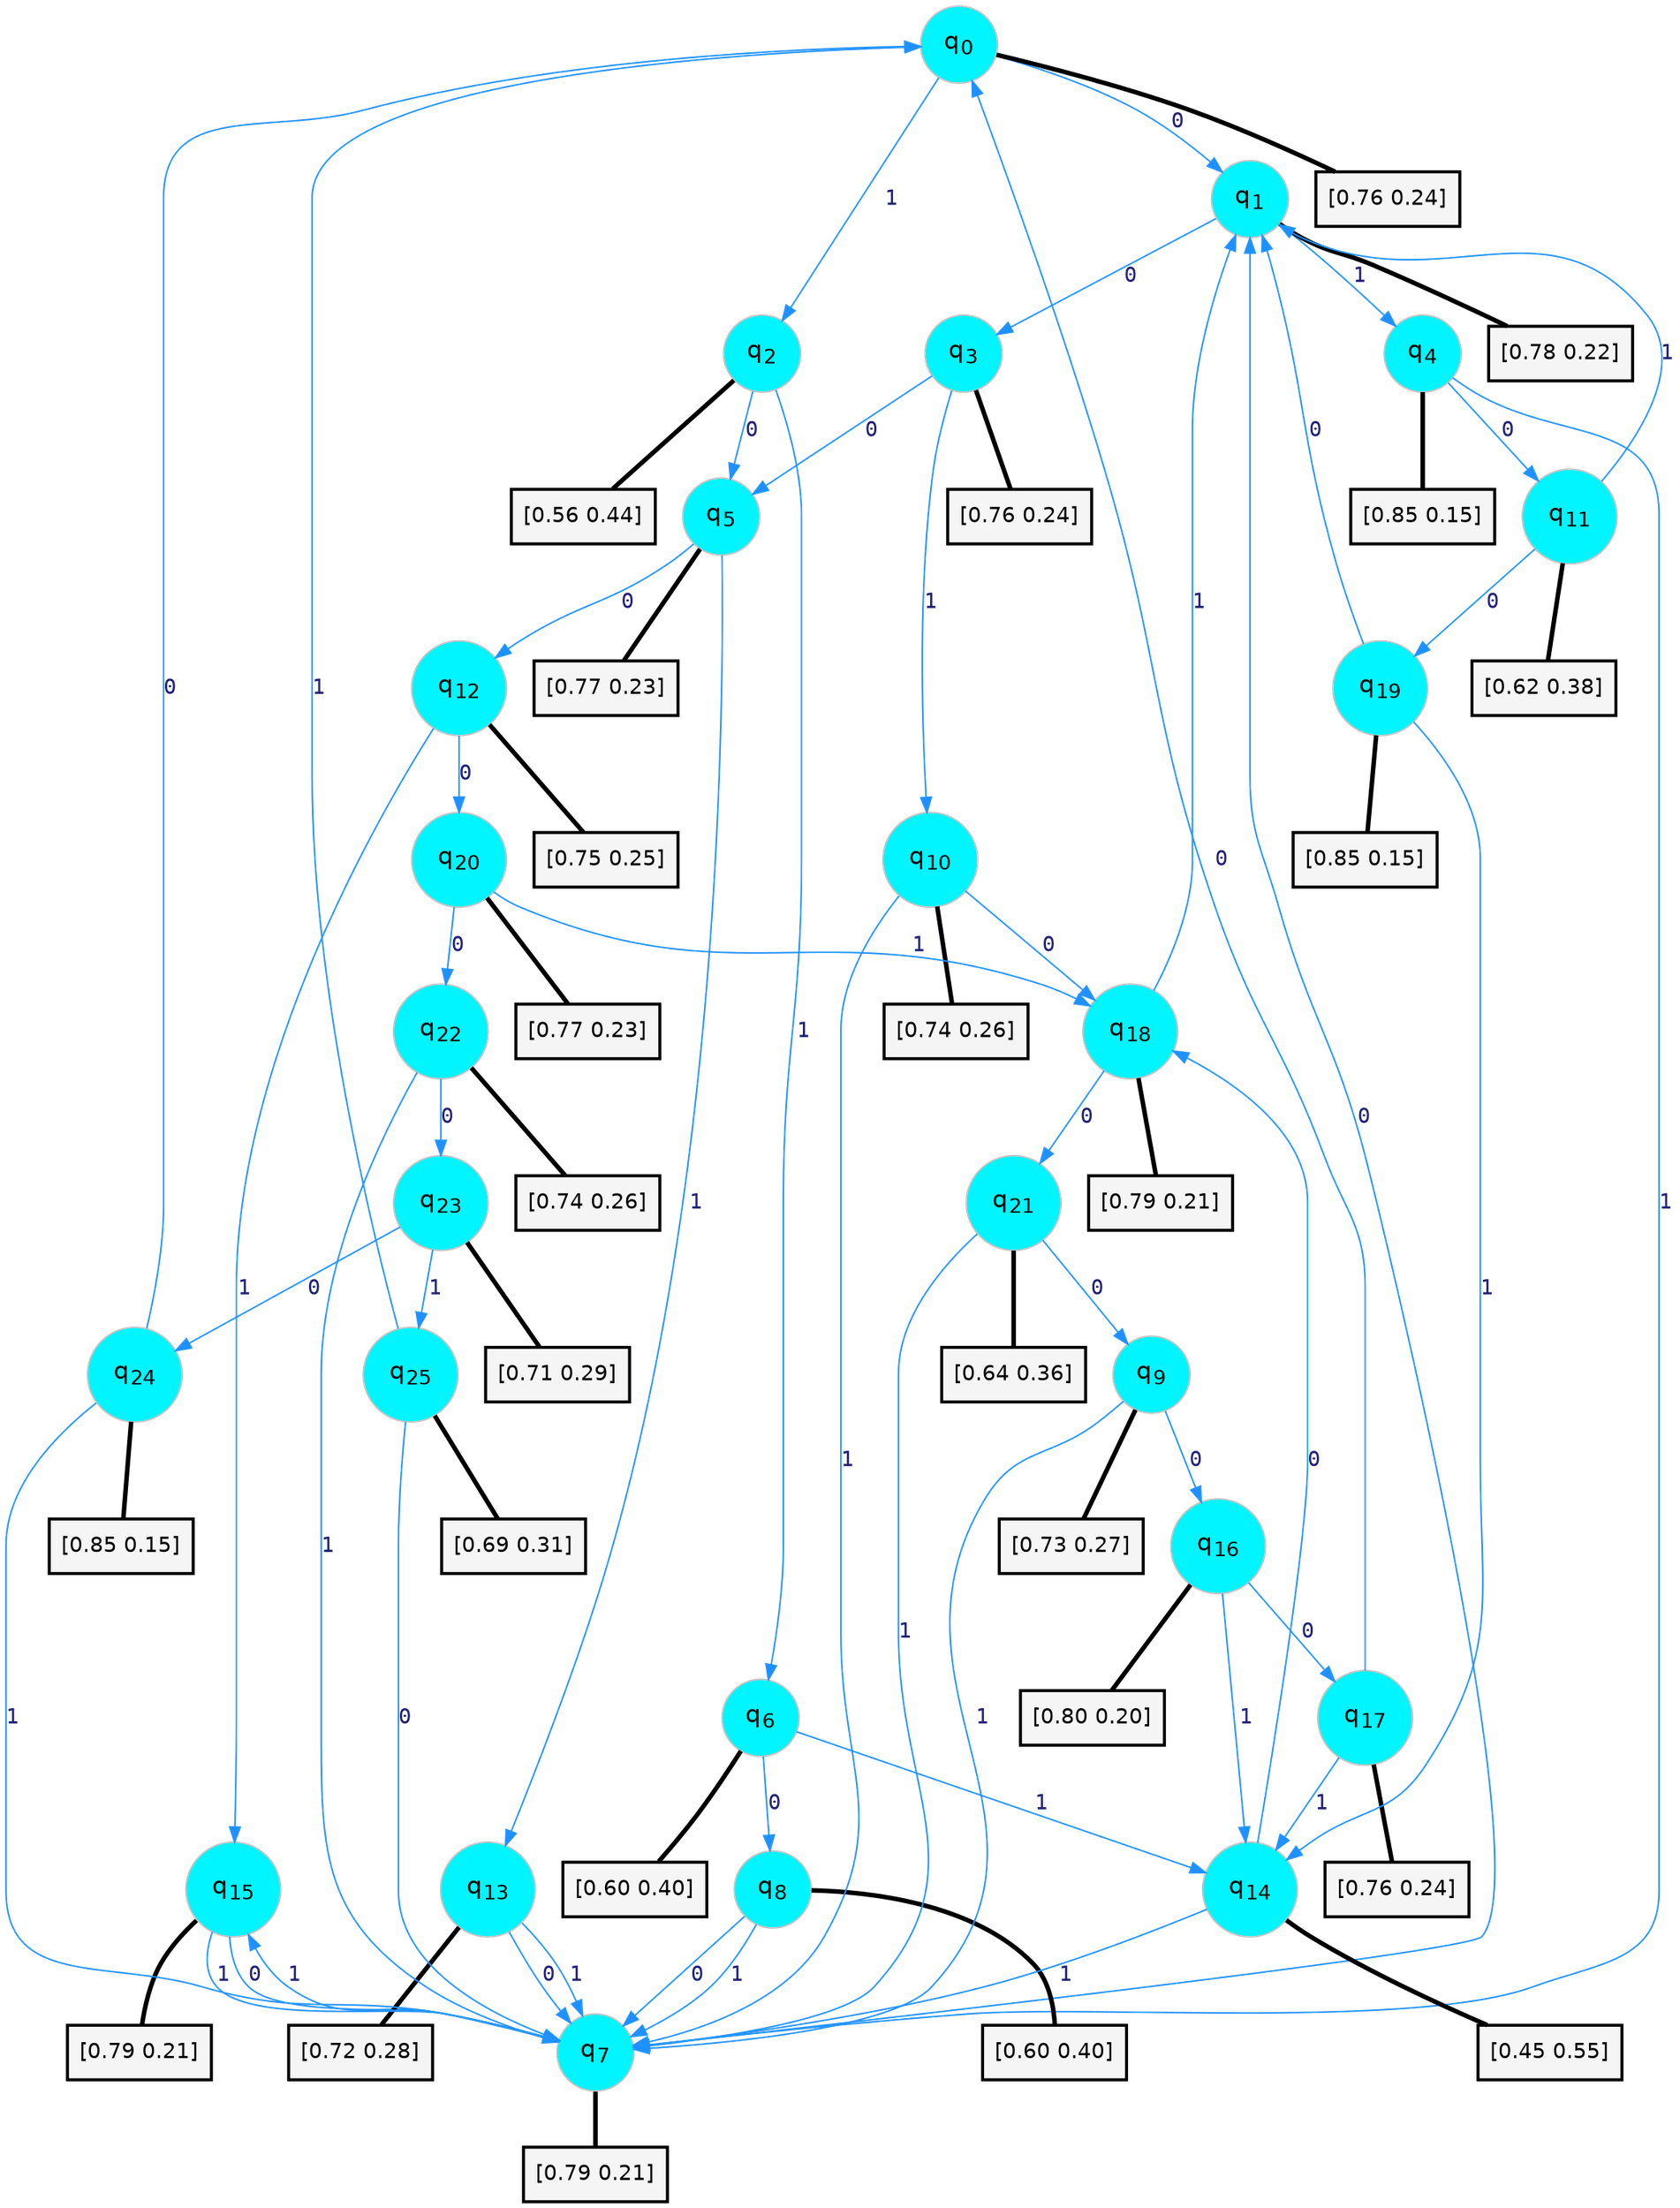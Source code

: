 digraph G {
graph [
bgcolor=transparent, dpi=300, rankdir=TD, size="40,25"];
node [
color=gray, fillcolor=turquoise1, fontcolor=black, fontname=Helvetica, fontsize=16, fontweight=bold, shape=circle, style=filled];
edge [
arrowsize=1, color=dodgerblue1, fontcolor=midnightblue, fontname=courier, fontweight=bold, penwidth=1, style=solid, weight=20];
0[label=<q<SUB>0</SUB>>];
1[label=<q<SUB>1</SUB>>];
2[label=<q<SUB>2</SUB>>];
3[label=<q<SUB>3</SUB>>];
4[label=<q<SUB>4</SUB>>];
5[label=<q<SUB>5</SUB>>];
6[label=<q<SUB>6</SUB>>];
7[label=<q<SUB>7</SUB>>];
8[label=<q<SUB>8</SUB>>];
9[label=<q<SUB>9</SUB>>];
10[label=<q<SUB>10</SUB>>];
11[label=<q<SUB>11</SUB>>];
12[label=<q<SUB>12</SUB>>];
13[label=<q<SUB>13</SUB>>];
14[label=<q<SUB>14</SUB>>];
15[label=<q<SUB>15</SUB>>];
16[label=<q<SUB>16</SUB>>];
17[label=<q<SUB>17</SUB>>];
18[label=<q<SUB>18</SUB>>];
19[label=<q<SUB>19</SUB>>];
20[label=<q<SUB>20</SUB>>];
21[label=<q<SUB>21</SUB>>];
22[label=<q<SUB>22</SUB>>];
23[label=<q<SUB>23</SUB>>];
24[label=<q<SUB>24</SUB>>];
25[label=<q<SUB>25</SUB>>];
26[label="[0.76 0.24]", shape=box,fontcolor=black, fontname=Helvetica, fontsize=14, penwidth=2, fillcolor=whitesmoke,color=black];
27[label="[0.78 0.22]", shape=box,fontcolor=black, fontname=Helvetica, fontsize=14, penwidth=2, fillcolor=whitesmoke,color=black];
28[label="[0.56 0.44]", shape=box,fontcolor=black, fontname=Helvetica, fontsize=14, penwidth=2, fillcolor=whitesmoke,color=black];
29[label="[0.76 0.24]", shape=box,fontcolor=black, fontname=Helvetica, fontsize=14, penwidth=2, fillcolor=whitesmoke,color=black];
30[label="[0.85 0.15]", shape=box,fontcolor=black, fontname=Helvetica, fontsize=14, penwidth=2, fillcolor=whitesmoke,color=black];
31[label="[0.77 0.23]", shape=box,fontcolor=black, fontname=Helvetica, fontsize=14, penwidth=2, fillcolor=whitesmoke,color=black];
32[label="[0.60 0.40]", shape=box,fontcolor=black, fontname=Helvetica, fontsize=14, penwidth=2, fillcolor=whitesmoke,color=black];
33[label="[0.79 0.21]", shape=box,fontcolor=black, fontname=Helvetica, fontsize=14, penwidth=2, fillcolor=whitesmoke,color=black];
34[label="[0.60 0.40]", shape=box,fontcolor=black, fontname=Helvetica, fontsize=14, penwidth=2, fillcolor=whitesmoke,color=black];
35[label="[0.73 0.27]", shape=box,fontcolor=black, fontname=Helvetica, fontsize=14, penwidth=2, fillcolor=whitesmoke,color=black];
36[label="[0.74 0.26]", shape=box,fontcolor=black, fontname=Helvetica, fontsize=14, penwidth=2, fillcolor=whitesmoke,color=black];
37[label="[0.62 0.38]", shape=box,fontcolor=black, fontname=Helvetica, fontsize=14, penwidth=2, fillcolor=whitesmoke,color=black];
38[label="[0.75 0.25]", shape=box,fontcolor=black, fontname=Helvetica, fontsize=14, penwidth=2, fillcolor=whitesmoke,color=black];
39[label="[0.72 0.28]", shape=box,fontcolor=black, fontname=Helvetica, fontsize=14, penwidth=2, fillcolor=whitesmoke,color=black];
40[label="[0.45 0.55]", shape=box,fontcolor=black, fontname=Helvetica, fontsize=14, penwidth=2, fillcolor=whitesmoke,color=black];
41[label="[0.79 0.21]", shape=box,fontcolor=black, fontname=Helvetica, fontsize=14, penwidth=2, fillcolor=whitesmoke,color=black];
42[label="[0.80 0.20]", shape=box,fontcolor=black, fontname=Helvetica, fontsize=14, penwidth=2, fillcolor=whitesmoke,color=black];
43[label="[0.76 0.24]", shape=box,fontcolor=black, fontname=Helvetica, fontsize=14, penwidth=2, fillcolor=whitesmoke,color=black];
44[label="[0.79 0.21]", shape=box,fontcolor=black, fontname=Helvetica, fontsize=14, penwidth=2, fillcolor=whitesmoke,color=black];
45[label="[0.85 0.15]", shape=box,fontcolor=black, fontname=Helvetica, fontsize=14, penwidth=2, fillcolor=whitesmoke,color=black];
46[label="[0.77 0.23]", shape=box,fontcolor=black, fontname=Helvetica, fontsize=14, penwidth=2, fillcolor=whitesmoke,color=black];
47[label="[0.64 0.36]", shape=box,fontcolor=black, fontname=Helvetica, fontsize=14, penwidth=2, fillcolor=whitesmoke,color=black];
48[label="[0.74 0.26]", shape=box,fontcolor=black, fontname=Helvetica, fontsize=14, penwidth=2, fillcolor=whitesmoke,color=black];
49[label="[0.71 0.29]", shape=box,fontcolor=black, fontname=Helvetica, fontsize=14, penwidth=2, fillcolor=whitesmoke,color=black];
50[label="[0.85 0.15]", shape=box,fontcolor=black, fontname=Helvetica, fontsize=14, penwidth=2, fillcolor=whitesmoke,color=black];
51[label="[0.69 0.31]", shape=box,fontcolor=black, fontname=Helvetica, fontsize=14, penwidth=2, fillcolor=whitesmoke,color=black];
0->1 [label=0];
0->2 [label=1];
0->26 [arrowhead=none, penwidth=3,color=black];
1->3 [label=0];
1->4 [label=1];
1->27 [arrowhead=none, penwidth=3,color=black];
2->5 [label=0];
2->6 [label=1];
2->28 [arrowhead=none, penwidth=3,color=black];
3->5 [label=0];
3->10 [label=1];
3->29 [arrowhead=none, penwidth=3,color=black];
4->11 [label=0];
4->7 [label=1];
4->30 [arrowhead=none, penwidth=3,color=black];
5->12 [label=0];
5->13 [label=1];
5->31 [arrowhead=none, penwidth=3,color=black];
6->8 [label=0];
6->14 [label=1];
6->32 [arrowhead=none, penwidth=3,color=black];
7->1 [label=0];
7->15 [label=1];
7->33 [arrowhead=none, penwidth=3,color=black];
8->7 [label=0];
8->7 [label=1];
8->34 [arrowhead=none, penwidth=3,color=black];
9->16 [label=0];
9->7 [label=1];
9->35 [arrowhead=none, penwidth=3,color=black];
10->18 [label=0];
10->7 [label=1];
10->36 [arrowhead=none, penwidth=3,color=black];
11->19 [label=0];
11->1 [label=1];
11->37 [arrowhead=none, penwidth=3,color=black];
12->20 [label=0];
12->15 [label=1];
12->38 [arrowhead=none, penwidth=3,color=black];
13->7 [label=0];
13->7 [label=1];
13->39 [arrowhead=none, penwidth=3,color=black];
14->18 [label=0];
14->7 [label=1];
14->40 [arrowhead=none, penwidth=3,color=black];
15->7 [label=0];
15->7 [label=1];
15->41 [arrowhead=none, penwidth=3,color=black];
16->17 [label=0];
16->14 [label=1];
16->42 [arrowhead=none, penwidth=3,color=black];
17->0 [label=0];
17->14 [label=1];
17->43 [arrowhead=none, penwidth=3,color=black];
18->21 [label=0];
18->1 [label=1];
18->44 [arrowhead=none, penwidth=3,color=black];
19->1 [label=0];
19->14 [label=1];
19->45 [arrowhead=none, penwidth=3,color=black];
20->22 [label=0];
20->18 [label=1];
20->46 [arrowhead=none, penwidth=3,color=black];
21->9 [label=0];
21->7 [label=1];
21->47 [arrowhead=none, penwidth=3,color=black];
22->23 [label=0];
22->7 [label=1];
22->48 [arrowhead=none, penwidth=3,color=black];
23->24 [label=0];
23->25 [label=1];
23->49 [arrowhead=none, penwidth=3,color=black];
24->0 [label=0];
24->7 [label=1];
24->50 [arrowhead=none, penwidth=3,color=black];
25->7 [label=0];
25->0 [label=1];
25->51 [arrowhead=none, penwidth=3,color=black];
}
